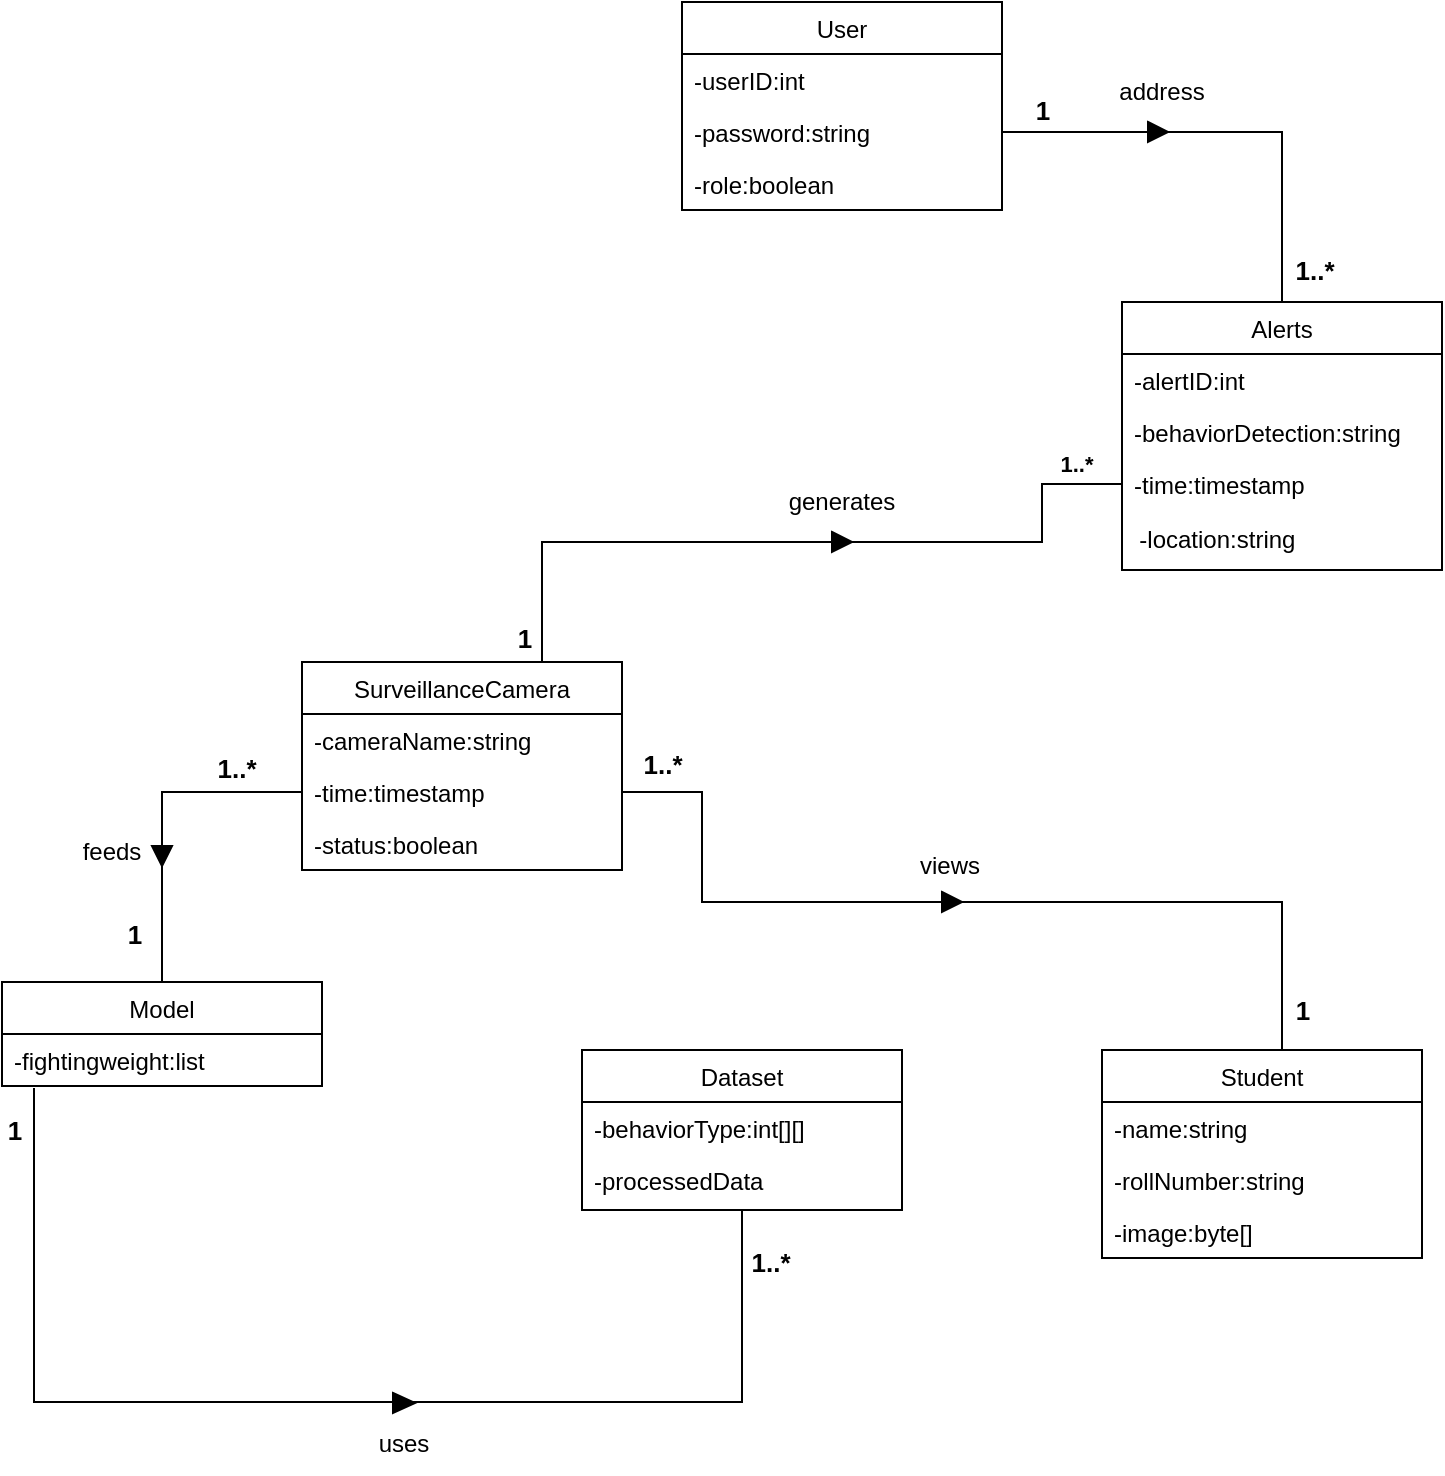 <mxfile version="24.0.7" type="device">
  <diagram id="C5RBs43oDa-KdzZeNtuy" name="Page-1">
    <mxGraphModel dx="1050" dy="522" grid="1" gridSize="10" guides="1" tooltips="1" connect="1" arrows="1" fold="1" page="1" pageScale="1" pageWidth="827" pageHeight="1169" math="0" shadow="0">
      <root>
        <mxCell id="WIyWlLk6GJQsqaUBKTNV-0" />
        <mxCell id="WIyWlLk6GJQsqaUBKTNV-1" parent="WIyWlLk6GJQsqaUBKTNV-0" />
        <mxCell id="zkfFHV4jXpPFQw0GAbJ--0" value="User" style="swimlane;fontStyle=0;align=center;verticalAlign=top;childLayout=stackLayout;horizontal=1;startSize=26;horizontalStack=0;resizeParent=1;resizeLast=0;collapsible=1;marginBottom=0;rounded=0;shadow=0;strokeWidth=1;" parent="WIyWlLk6GJQsqaUBKTNV-1" vertex="1">
          <mxGeometry x="360" y="60" width="160" height="104" as="geometry">
            <mxRectangle x="230" y="140" width="160" height="26" as="alternateBounds" />
          </mxGeometry>
        </mxCell>
        <mxCell id="zkfFHV4jXpPFQw0GAbJ--1" value="-userID:int" style="text;align=left;verticalAlign=top;spacingLeft=4;spacingRight=4;overflow=hidden;rotatable=0;points=[[0,0.5],[1,0.5]];portConstraint=eastwest;" parent="zkfFHV4jXpPFQw0GAbJ--0" vertex="1">
          <mxGeometry y="26" width="160" height="26" as="geometry" />
        </mxCell>
        <mxCell id="zkfFHV4jXpPFQw0GAbJ--2" value="-password:string" style="text;align=left;verticalAlign=top;spacingLeft=4;spacingRight=4;overflow=hidden;rotatable=0;points=[[0,0.5],[1,0.5]];portConstraint=eastwest;rounded=0;shadow=0;html=0;" parent="zkfFHV4jXpPFQw0GAbJ--0" vertex="1">
          <mxGeometry y="52" width="160" height="26" as="geometry" />
        </mxCell>
        <mxCell id="zkfFHV4jXpPFQw0GAbJ--3" value="-role:boolean" style="text;align=left;verticalAlign=top;spacingLeft=4;spacingRight=4;overflow=hidden;rotatable=0;points=[[0,0.5],[1,0.5]];portConstraint=eastwest;rounded=0;shadow=0;html=0;" parent="zkfFHV4jXpPFQw0GAbJ--0" vertex="1">
          <mxGeometry y="78" width="160" height="26" as="geometry" />
        </mxCell>
        <mxCell id="Jj7x3S7sRMsaz5_T12fS-4" value="Alerts" style="swimlane;fontStyle=0;align=center;verticalAlign=top;childLayout=stackLayout;horizontal=1;startSize=26;horizontalStack=0;resizeParent=1;resizeLast=0;collapsible=1;marginBottom=0;rounded=0;shadow=0;strokeWidth=1;" parent="WIyWlLk6GJQsqaUBKTNV-1" vertex="1">
          <mxGeometry x="580" y="210" width="160" height="134" as="geometry">
            <mxRectangle x="230" y="140" width="160" height="26" as="alternateBounds" />
          </mxGeometry>
        </mxCell>
        <mxCell id="Jj7x3S7sRMsaz5_T12fS-5" value="-alertID:int" style="text;align=left;verticalAlign=top;spacingLeft=4;spacingRight=4;overflow=hidden;rotatable=0;points=[[0,0.5],[1,0.5]];portConstraint=eastwest;" parent="Jj7x3S7sRMsaz5_T12fS-4" vertex="1">
          <mxGeometry y="26" width="160" height="26" as="geometry" />
        </mxCell>
        <mxCell id="Jj7x3S7sRMsaz5_T12fS-6" value="-behaviorDetection:string" style="text;align=left;verticalAlign=top;spacingLeft=4;spacingRight=4;overflow=hidden;rotatable=0;points=[[0,0.5],[1,0.5]];portConstraint=eastwest;rounded=0;shadow=0;html=0;" parent="Jj7x3S7sRMsaz5_T12fS-4" vertex="1">
          <mxGeometry y="52" width="160" height="26" as="geometry" />
        </mxCell>
        <mxCell id="Jj7x3S7sRMsaz5_T12fS-7" value="-time:timestamp" style="text;align=left;verticalAlign=top;spacingLeft=4;spacingRight=4;overflow=hidden;rotatable=0;points=[[0,0.5],[1,0.5]];portConstraint=eastwest;rounded=0;shadow=0;html=0;" parent="Jj7x3S7sRMsaz5_T12fS-4" vertex="1">
          <mxGeometry y="78" width="160" height="26" as="geometry" />
        </mxCell>
        <mxCell id="Jj7x3S7sRMsaz5_T12fS-8" value="&amp;nbsp; -location:string" style="text;html=1;align=left;verticalAlign=middle;whiteSpace=wrap;rounded=0;" parent="Jj7x3S7sRMsaz5_T12fS-4" vertex="1">
          <mxGeometry y="104" width="160" height="30" as="geometry" />
        </mxCell>
        <mxCell id="Jj7x3S7sRMsaz5_T12fS-14" value="SurveillanceCamera" style="swimlane;fontStyle=0;align=center;verticalAlign=top;childLayout=stackLayout;horizontal=1;startSize=26;horizontalStack=0;resizeParent=1;resizeLast=0;collapsible=1;marginBottom=0;rounded=0;shadow=0;strokeWidth=1;" parent="WIyWlLk6GJQsqaUBKTNV-1" vertex="1">
          <mxGeometry x="170" y="390" width="160" height="104" as="geometry">
            <mxRectangle x="230" y="140" width="160" height="26" as="alternateBounds" />
          </mxGeometry>
        </mxCell>
        <mxCell id="Jj7x3S7sRMsaz5_T12fS-15" value="-cameraName:string" style="text;align=left;verticalAlign=top;spacingLeft=4;spacingRight=4;overflow=hidden;rotatable=0;points=[[0,0.5],[1,0.5]];portConstraint=eastwest;" parent="Jj7x3S7sRMsaz5_T12fS-14" vertex="1">
          <mxGeometry y="26" width="160" height="26" as="geometry" />
        </mxCell>
        <mxCell id="Jj7x3S7sRMsaz5_T12fS-16" value="-time:timestamp" style="text;align=left;verticalAlign=top;spacingLeft=4;spacingRight=4;overflow=hidden;rotatable=0;points=[[0,0.5],[1,0.5]];portConstraint=eastwest;rounded=0;shadow=0;html=0;" parent="Jj7x3S7sRMsaz5_T12fS-14" vertex="1">
          <mxGeometry y="52" width="160" height="26" as="geometry" />
        </mxCell>
        <mxCell id="Jj7x3S7sRMsaz5_T12fS-17" value="-status:boolean" style="text;align=left;verticalAlign=top;spacingLeft=4;spacingRight=4;overflow=hidden;rotatable=0;points=[[0,0.5],[1,0.5]];portConstraint=eastwest;rounded=0;shadow=0;html=0;" parent="Jj7x3S7sRMsaz5_T12fS-14" vertex="1">
          <mxGeometry y="78" width="160" height="26" as="geometry" />
        </mxCell>
        <mxCell id="Jj7x3S7sRMsaz5_T12fS-36" style="edgeStyle=orthogonalEdgeStyle;rounded=0;orthogonalLoop=1;jettySize=auto;html=1;exitX=0.5;exitY=0;exitDx=0;exitDy=0;entryX=1;entryY=0.5;entryDx=0;entryDy=0;endArrow=none;endFill=0;" parent="WIyWlLk6GJQsqaUBKTNV-1" source="Jj7x3S7sRMsaz5_T12fS-19" target="Jj7x3S7sRMsaz5_T12fS-16" edge="1">
          <mxGeometry relative="1" as="geometry">
            <Array as="points">
              <mxPoint x="660" y="584" />
              <mxPoint x="660" y="510" />
              <mxPoint x="370" y="510" />
              <mxPoint x="370" y="455" />
            </Array>
          </mxGeometry>
        </mxCell>
        <mxCell id="Jj7x3S7sRMsaz5_T12fS-56" value="&lt;b&gt;&lt;font style=&quot;font-size: 13px;&quot;&gt;1&lt;/font&gt;&lt;/b&gt;" style="edgeLabel;html=1;align=center;verticalAlign=middle;resizable=0;points=[];" parent="Jj7x3S7sRMsaz5_T12fS-36" vertex="1" connectable="0">
          <mxGeometry x="-0.869" relative="1" as="geometry">
            <mxPoint x="10" as="offset" />
          </mxGeometry>
        </mxCell>
        <mxCell id="Jj7x3S7sRMsaz5_T12fS-57" value="&lt;b&gt;&lt;font style=&quot;font-size: 13px;&quot;&gt;1..*&lt;/font&gt;&lt;/b&gt;" style="edgeLabel;html=1;align=center;verticalAlign=middle;resizable=0;points=[];" parent="Jj7x3S7sRMsaz5_T12fS-36" vertex="1" connectable="0">
          <mxGeometry x="0.914" y="-1" relative="1" as="geometry">
            <mxPoint y="-13" as="offset" />
          </mxGeometry>
        </mxCell>
        <mxCell id="Jj7x3S7sRMsaz5_T12fS-19" value="Student" style="swimlane;fontStyle=0;align=center;verticalAlign=top;childLayout=stackLayout;horizontal=1;startSize=26;horizontalStack=0;resizeParent=1;resizeLast=0;collapsible=1;marginBottom=0;rounded=0;shadow=0;strokeWidth=1;" parent="WIyWlLk6GJQsqaUBKTNV-1" vertex="1">
          <mxGeometry x="570" y="584" width="160" height="104" as="geometry">
            <mxRectangle x="230" y="140" width="160" height="26" as="alternateBounds" />
          </mxGeometry>
        </mxCell>
        <mxCell id="Jj7x3S7sRMsaz5_T12fS-20" value="-name:string" style="text;align=left;verticalAlign=top;spacingLeft=4;spacingRight=4;overflow=hidden;rotatable=0;points=[[0,0.5],[1,0.5]];portConstraint=eastwest;" parent="Jj7x3S7sRMsaz5_T12fS-19" vertex="1">
          <mxGeometry y="26" width="160" height="26" as="geometry" />
        </mxCell>
        <mxCell id="Jj7x3S7sRMsaz5_T12fS-21" value="-rollNumber:string" style="text;align=left;verticalAlign=top;spacingLeft=4;spacingRight=4;overflow=hidden;rotatable=0;points=[[0,0.5],[1,0.5]];portConstraint=eastwest;rounded=0;shadow=0;html=0;" parent="Jj7x3S7sRMsaz5_T12fS-19" vertex="1">
          <mxGeometry y="52" width="160" height="26" as="geometry" />
        </mxCell>
        <mxCell id="Jj7x3S7sRMsaz5_T12fS-22" value="-image:byte[]" style="text;align=left;verticalAlign=top;spacingLeft=4;spacingRight=4;overflow=hidden;rotatable=0;points=[[0,0.5],[1,0.5]];portConstraint=eastwest;rounded=0;shadow=0;html=0;" parent="Jj7x3S7sRMsaz5_T12fS-19" vertex="1">
          <mxGeometry y="78" width="160" height="26" as="geometry" />
        </mxCell>
        <mxCell id="Jj7x3S7sRMsaz5_T12fS-23" value="Dataset" style="swimlane;fontStyle=0;align=center;verticalAlign=top;childLayout=stackLayout;horizontal=1;startSize=26;horizontalStack=0;resizeParent=1;resizeLast=0;collapsible=1;marginBottom=0;rounded=0;shadow=0;strokeWidth=1;" parent="WIyWlLk6GJQsqaUBKTNV-1" vertex="1">
          <mxGeometry x="310" y="584" width="160" height="80" as="geometry">
            <mxRectangle x="230" y="140" width="160" height="26" as="alternateBounds" />
          </mxGeometry>
        </mxCell>
        <mxCell id="Jj7x3S7sRMsaz5_T12fS-24" value="-behaviorType:int[][]" style="text;align=left;verticalAlign=top;spacingLeft=4;spacingRight=4;overflow=hidden;rotatable=0;points=[[0,0.5],[1,0.5]];portConstraint=eastwest;" parent="Jj7x3S7sRMsaz5_T12fS-23" vertex="1">
          <mxGeometry y="26" width="160" height="26" as="geometry" />
        </mxCell>
        <mxCell id="Jj7x3S7sRMsaz5_T12fS-25" value="-processedData" style="text;align=left;verticalAlign=top;spacingLeft=4;spacingRight=4;overflow=hidden;rotatable=0;points=[[0,0.5],[1,0.5]];portConstraint=eastwest;rounded=0;shadow=0;html=0;" parent="Jj7x3S7sRMsaz5_T12fS-23" vertex="1">
          <mxGeometry y="52" width="160" height="26" as="geometry" />
        </mxCell>
        <mxCell id="Jj7x3S7sRMsaz5_T12fS-27" value="Model" style="swimlane;fontStyle=0;align=center;verticalAlign=top;childLayout=stackLayout;horizontal=1;startSize=26;horizontalStack=0;resizeParent=1;resizeLast=0;collapsible=1;marginBottom=0;rounded=0;shadow=0;strokeWidth=1;" parent="WIyWlLk6GJQsqaUBKTNV-1" vertex="1">
          <mxGeometry x="20" y="550" width="160" height="52" as="geometry">
            <mxRectangle x="230" y="140" width="160" height="26" as="alternateBounds" />
          </mxGeometry>
        </mxCell>
        <mxCell id="Jj7x3S7sRMsaz5_T12fS-28" value="-fightingweight:list" style="text;align=left;verticalAlign=top;spacingLeft=4;spacingRight=4;overflow=hidden;rotatable=0;points=[[0,0.5],[1,0.5]];portConstraint=eastwest;" parent="Jj7x3S7sRMsaz5_T12fS-27" vertex="1">
          <mxGeometry y="26" width="160" height="26" as="geometry" />
        </mxCell>
        <mxCell id="Jj7x3S7sRMsaz5_T12fS-32" style="edgeStyle=orthogonalEdgeStyle;rounded=0;orthogonalLoop=1;jettySize=auto;html=1;exitX=1;exitY=0.5;exitDx=0;exitDy=0;entryX=0.5;entryY=0;entryDx=0;entryDy=0;endArrow=none;endFill=0;" parent="WIyWlLk6GJQsqaUBKTNV-1" source="zkfFHV4jXpPFQw0GAbJ--2" target="Jj7x3S7sRMsaz5_T12fS-4" edge="1">
          <mxGeometry relative="1" as="geometry" />
        </mxCell>
        <mxCell id="Jj7x3S7sRMsaz5_T12fS-43" value="&lt;b&gt;&lt;font style=&quot;font-size: 13px;&quot;&gt;1&lt;/font&gt;&lt;/b&gt;" style="edgeLabel;html=1;align=center;verticalAlign=middle;resizable=0;points=[];" parent="Jj7x3S7sRMsaz5_T12fS-32" vertex="1" connectable="0">
          <mxGeometry x="-0.826" y="-4" relative="1" as="geometry">
            <mxPoint y="-15" as="offset" />
          </mxGeometry>
        </mxCell>
        <mxCell id="Jj7x3S7sRMsaz5_T12fS-44" value="&lt;b&gt;&lt;font style=&quot;font-size: 13px;&quot;&gt;1..*&lt;/font&gt;&lt;/b&gt;" style="edgeLabel;html=1;align=center;verticalAlign=middle;resizable=0;points=[];" parent="Jj7x3S7sRMsaz5_T12fS-32" vertex="1" connectable="0">
          <mxGeometry x="0.854" y="2" relative="1" as="geometry">
            <mxPoint x="14" as="offset" />
          </mxGeometry>
        </mxCell>
        <mxCell id="Jj7x3S7sRMsaz5_T12fS-37" style="edgeStyle=orthogonalEdgeStyle;rounded=0;orthogonalLoop=1;jettySize=auto;html=1;exitX=0;exitY=0.5;exitDx=0;exitDy=0;entryX=0.5;entryY=0;entryDx=0;entryDy=0;endArrow=none;endFill=0;" parent="WIyWlLk6GJQsqaUBKTNV-1" source="Jj7x3S7sRMsaz5_T12fS-16" target="Jj7x3S7sRMsaz5_T12fS-27" edge="1">
          <mxGeometry relative="1" as="geometry" />
        </mxCell>
        <mxCell id="Jj7x3S7sRMsaz5_T12fS-50" value="&lt;b&gt;&lt;font style=&quot;font-size: 13px;&quot;&gt;1..*&lt;/font&gt;&lt;/b&gt;" style="edgeLabel;html=1;align=center;verticalAlign=middle;resizable=0;points=[];" parent="Jj7x3S7sRMsaz5_T12fS-37" vertex="1" connectable="0">
          <mxGeometry x="-0.594" relative="1" as="geometry">
            <mxPoint y="-12" as="offset" />
          </mxGeometry>
        </mxCell>
        <mxCell id="Jj7x3S7sRMsaz5_T12fS-51" value="&lt;b&gt;&lt;font style=&quot;font-size: 13px;&quot;&gt;1&lt;/font&gt;&lt;/b&gt;" style="edgeLabel;html=1;align=center;verticalAlign=middle;resizable=0;points=[];" parent="Jj7x3S7sRMsaz5_T12fS-37" vertex="1" connectable="0">
          <mxGeometry x="0.706" y="-2" relative="1" as="geometry">
            <mxPoint x="-12" as="offset" />
          </mxGeometry>
        </mxCell>
        <mxCell id="Jj7x3S7sRMsaz5_T12fS-40" style="edgeStyle=orthogonalEdgeStyle;rounded=0;orthogonalLoop=1;jettySize=auto;html=1;exitX=0.5;exitY=1;exitDx=0;exitDy=0;entryX=0.1;entryY=1.038;entryDx=0;entryDy=0;entryPerimeter=0;endArrow=none;endFill=0;" parent="WIyWlLk6GJQsqaUBKTNV-1" source="Jj7x3S7sRMsaz5_T12fS-23" target="Jj7x3S7sRMsaz5_T12fS-28" edge="1">
          <mxGeometry relative="1" as="geometry">
            <Array as="points">
              <mxPoint x="390" y="760" />
              <mxPoint x="36" y="760" />
            </Array>
          </mxGeometry>
        </mxCell>
        <mxCell id="Jj7x3S7sRMsaz5_T12fS-52" value="&lt;b&gt;&lt;font style=&quot;font-size: 13px;&quot;&gt;1&lt;/font&gt;&lt;/b&gt;" style="edgeLabel;html=1;align=center;verticalAlign=middle;resizable=0;points=[];" parent="Jj7x3S7sRMsaz5_T12fS-40" vertex="1" connectable="0">
          <mxGeometry x="0.931" relative="1" as="geometry">
            <mxPoint x="-10" as="offset" />
          </mxGeometry>
        </mxCell>
        <mxCell id="Jj7x3S7sRMsaz5_T12fS-53" value="&lt;b&gt;&lt;font style=&quot;font-size: 13px;&quot;&gt;1..*&lt;/font&gt;&lt;/b&gt;" style="edgeLabel;html=1;align=center;verticalAlign=middle;resizable=0;points=[];" parent="Jj7x3S7sRMsaz5_T12fS-40" vertex="1" connectable="0">
          <mxGeometry x="-0.916" relative="1" as="geometry">
            <mxPoint x="14" as="offset" />
          </mxGeometry>
        </mxCell>
        <mxCell id="Jj7x3S7sRMsaz5_T12fS-45" style="edgeStyle=orthogonalEdgeStyle;rounded=0;orthogonalLoop=1;jettySize=auto;html=1;exitX=0;exitY=0.5;exitDx=0;exitDy=0;entryX=0.75;entryY=0;entryDx=0;entryDy=0;endArrow=none;endFill=0;" parent="WIyWlLk6GJQsqaUBKTNV-1" source="Jj7x3S7sRMsaz5_T12fS-7" target="Jj7x3S7sRMsaz5_T12fS-14" edge="1">
          <mxGeometry relative="1" as="geometry">
            <Array as="points">
              <mxPoint x="540" y="301" />
              <mxPoint x="540" y="330" />
              <mxPoint x="290" y="330" />
            </Array>
          </mxGeometry>
        </mxCell>
        <mxCell id="Jj7x3S7sRMsaz5_T12fS-46" value="1" style="edgeLabel;html=1;align=center;verticalAlign=middle;resizable=0;points=[];fontStyle=1;fontSize=13;" parent="Jj7x3S7sRMsaz5_T12fS-45" vertex="1" connectable="0">
          <mxGeometry x="0.934" y="-2" relative="1" as="geometry">
            <mxPoint x="-7" as="offset" />
          </mxGeometry>
        </mxCell>
        <mxCell id="Jj7x3S7sRMsaz5_T12fS-47" value="&lt;b&gt;1..*&lt;/b&gt;" style="edgeLabel;html=1;align=center;verticalAlign=middle;resizable=0;points=[];" parent="Jj7x3S7sRMsaz5_T12fS-45" vertex="1" connectable="0">
          <mxGeometry x="-0.876" y="1" relative="1" as="geometry">
            <mxPoint y="-11" as="offset" />
          </mxGeometry>
        </mxCell>
        <mxCell id="Jj7x3S7sRMsaz5_T12fS-63" value="" style="triangle;whiteSpace=wrap;html=1;fillColor=#000000;" parent="WIyWlLk6GJQsqaUBKTNV-1" vertex="1">
          <mxGeometry x="593" y="120" width="10" height="10" as="geometry" />
        </mxCell>
        <mxCell id="Jj7x3S7sRMsaz5_T12fS-70" value="address" style="text;html=1;align=center;verticalAlign=middle;whiteSpace=wrap;rounded=0;" parent="WIyWlLk6GJQsqaUBKTNV-1" vertex="1">
          <mxGeometry x="570" y="90" width="60" height="30" as="geometry" />
        </mxCell>
        <mxCell id="Jj7x3S7sRMsaz5_T12fS-72" value="" style="triangle;whiteSpace=wrap;html=1;fillColor=#000000;rotation=90;direction=east;" parent="WIyWlLk6GJQsqaUBKTNV-1" vertex="1">
          <mxGeometry x="95" y="482" width="10" height="10" as="geometry" />
        </mxCell>
        <mxCell id="Jj7x3S7sRMsaz5_T12fS-76" value="" style="triangle;whiteSpace=wrap;html=1;fillColor=#000000;rotation=90;direction=north;" parent="WIyWlLk6GJQsqaUBKTNV-1" vertex="1">
          <mxGeometry x="435" y="325" width="10" height="10" as="geometry" />
        </mxCell>
        <mxCell id="Jj7x3S7sRMsaz5_T12fS-77" value="generates" style="text;html=1;align=center;verticalAlign=middle;whiteSpace=wrap;rounded=0;" parent="WIyWlLk6GJQsqaUBKTNV-1" vertex="1">
          <mxGeometry x="410" y="295" width="60" height="30" as="geometry" />
        </mxCell>
        <mxCell id="Jj7x3S7sRMsaz5_T12fS-78" value="" style="triangle;whiteSpace=wrap;html=1;fillColor=#000000;rotation=90;direction=north;" parent="WIyWlLk6GJQsqaUBKTNV-1" vertex="1">
          <mxGeometry x="490" y="505" width="10" height="10" as="geometry" />
        </mxCell>
        <mxCell id="Jj7x3S7sRMsaz5_T12fS-79" value="views" style="text;html=1;align=center;verticalAlign=middle;whiteSpace=wrap;rounded=0;" parent="WIyWlLk6GJQsqaUBKTNV-1" vertex="1">
          <mxGeometry x="464" y="477" width="60" height="30" as="geometry" />
        </mxCell>
        <mxCell id="Jj7x3S7sRMsaz5_T12fS-81" value="feeds" style="text;html=1;align=center;verticalAlign=middle;whiteSpace=wrap;rounded=0;" parent="WIyWlLk6GJQsqaUBKTNV-1" vertex="1">
          <mxGeometry x="45" y="470" width="60" height="30" as="geometry" />
        </mxCell>
        <mxCell id="Jj7x3S7sRMsaz5_T12fS-82" value="" style="triangle;whiteSpace=wrap;html=1;fillColor=#000000;rotation=90;direction=north;" parent="WIyWlLk6GJQsqaUBKTNV-1" vertex="1">
          <mxGeometry x="216" y="755" width="10" height="11" as="geometry" />
        </mxCell>
        <mxCell id="Jj7x3S7sRMsaz5_T12fS-83" value="uses" style="text;html=1;align=center;verticalAlign=middle;whiteSpace=wrap;rounded=0;" parent="WIyWlLk6GJQsqaUBKTNV-1" vertex="1">
          <mxGeometry x="191" y="766" width="60" height="30" as="geometry" />
        </mxCell>
      </root>
    </mxGraphModel>
  </diagram>
</mxfile>
